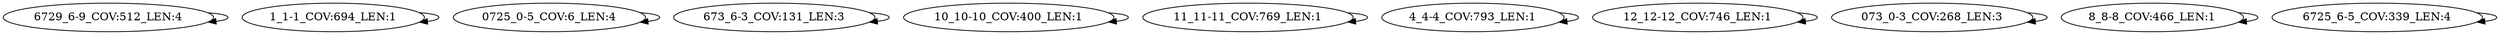 digraph G {
    "6729_6-9_COV:512_LEN:4" -> "6729_6-9_COV:512_LEN:4";
    "1_1-1_COV:694_LEN:1" -> "1_1-1_COV:694_LEN:1";
    "0725_0-5_COV:6_LEN:4" -> "0725_0-5_COV:6_LEN:4";
    "673_6-3_COV:131_LEN:3" -> "673_6-3_COV:131_LEN:3";
    "10_10-10_COV:400_LEN:1" -> "10_10-10_COV:400_LEN:1";
    "11_11-11_COV:769_LEN:1" -> "11_11-11_COV:769_LEN:1";
    "4_4-4_COV:793_LEN:1" -> "4_4-4_COV:793_LEN:1";
    "12_12-12_COV:746_LEN:1" -> "12_12-12_COV:746_LEN:1";
    "073_0-3_COV:268_LEN:3" -> "073_0-3_COV:268_LEN:3";
    "8_8-8_COV:466_LEN:1" -> "8_8-8_COV:466_LEN:1";
    "6725_6-5_COV:339_LEN:4" -> "6725_6-5_COV:339_LEN:4";
}
